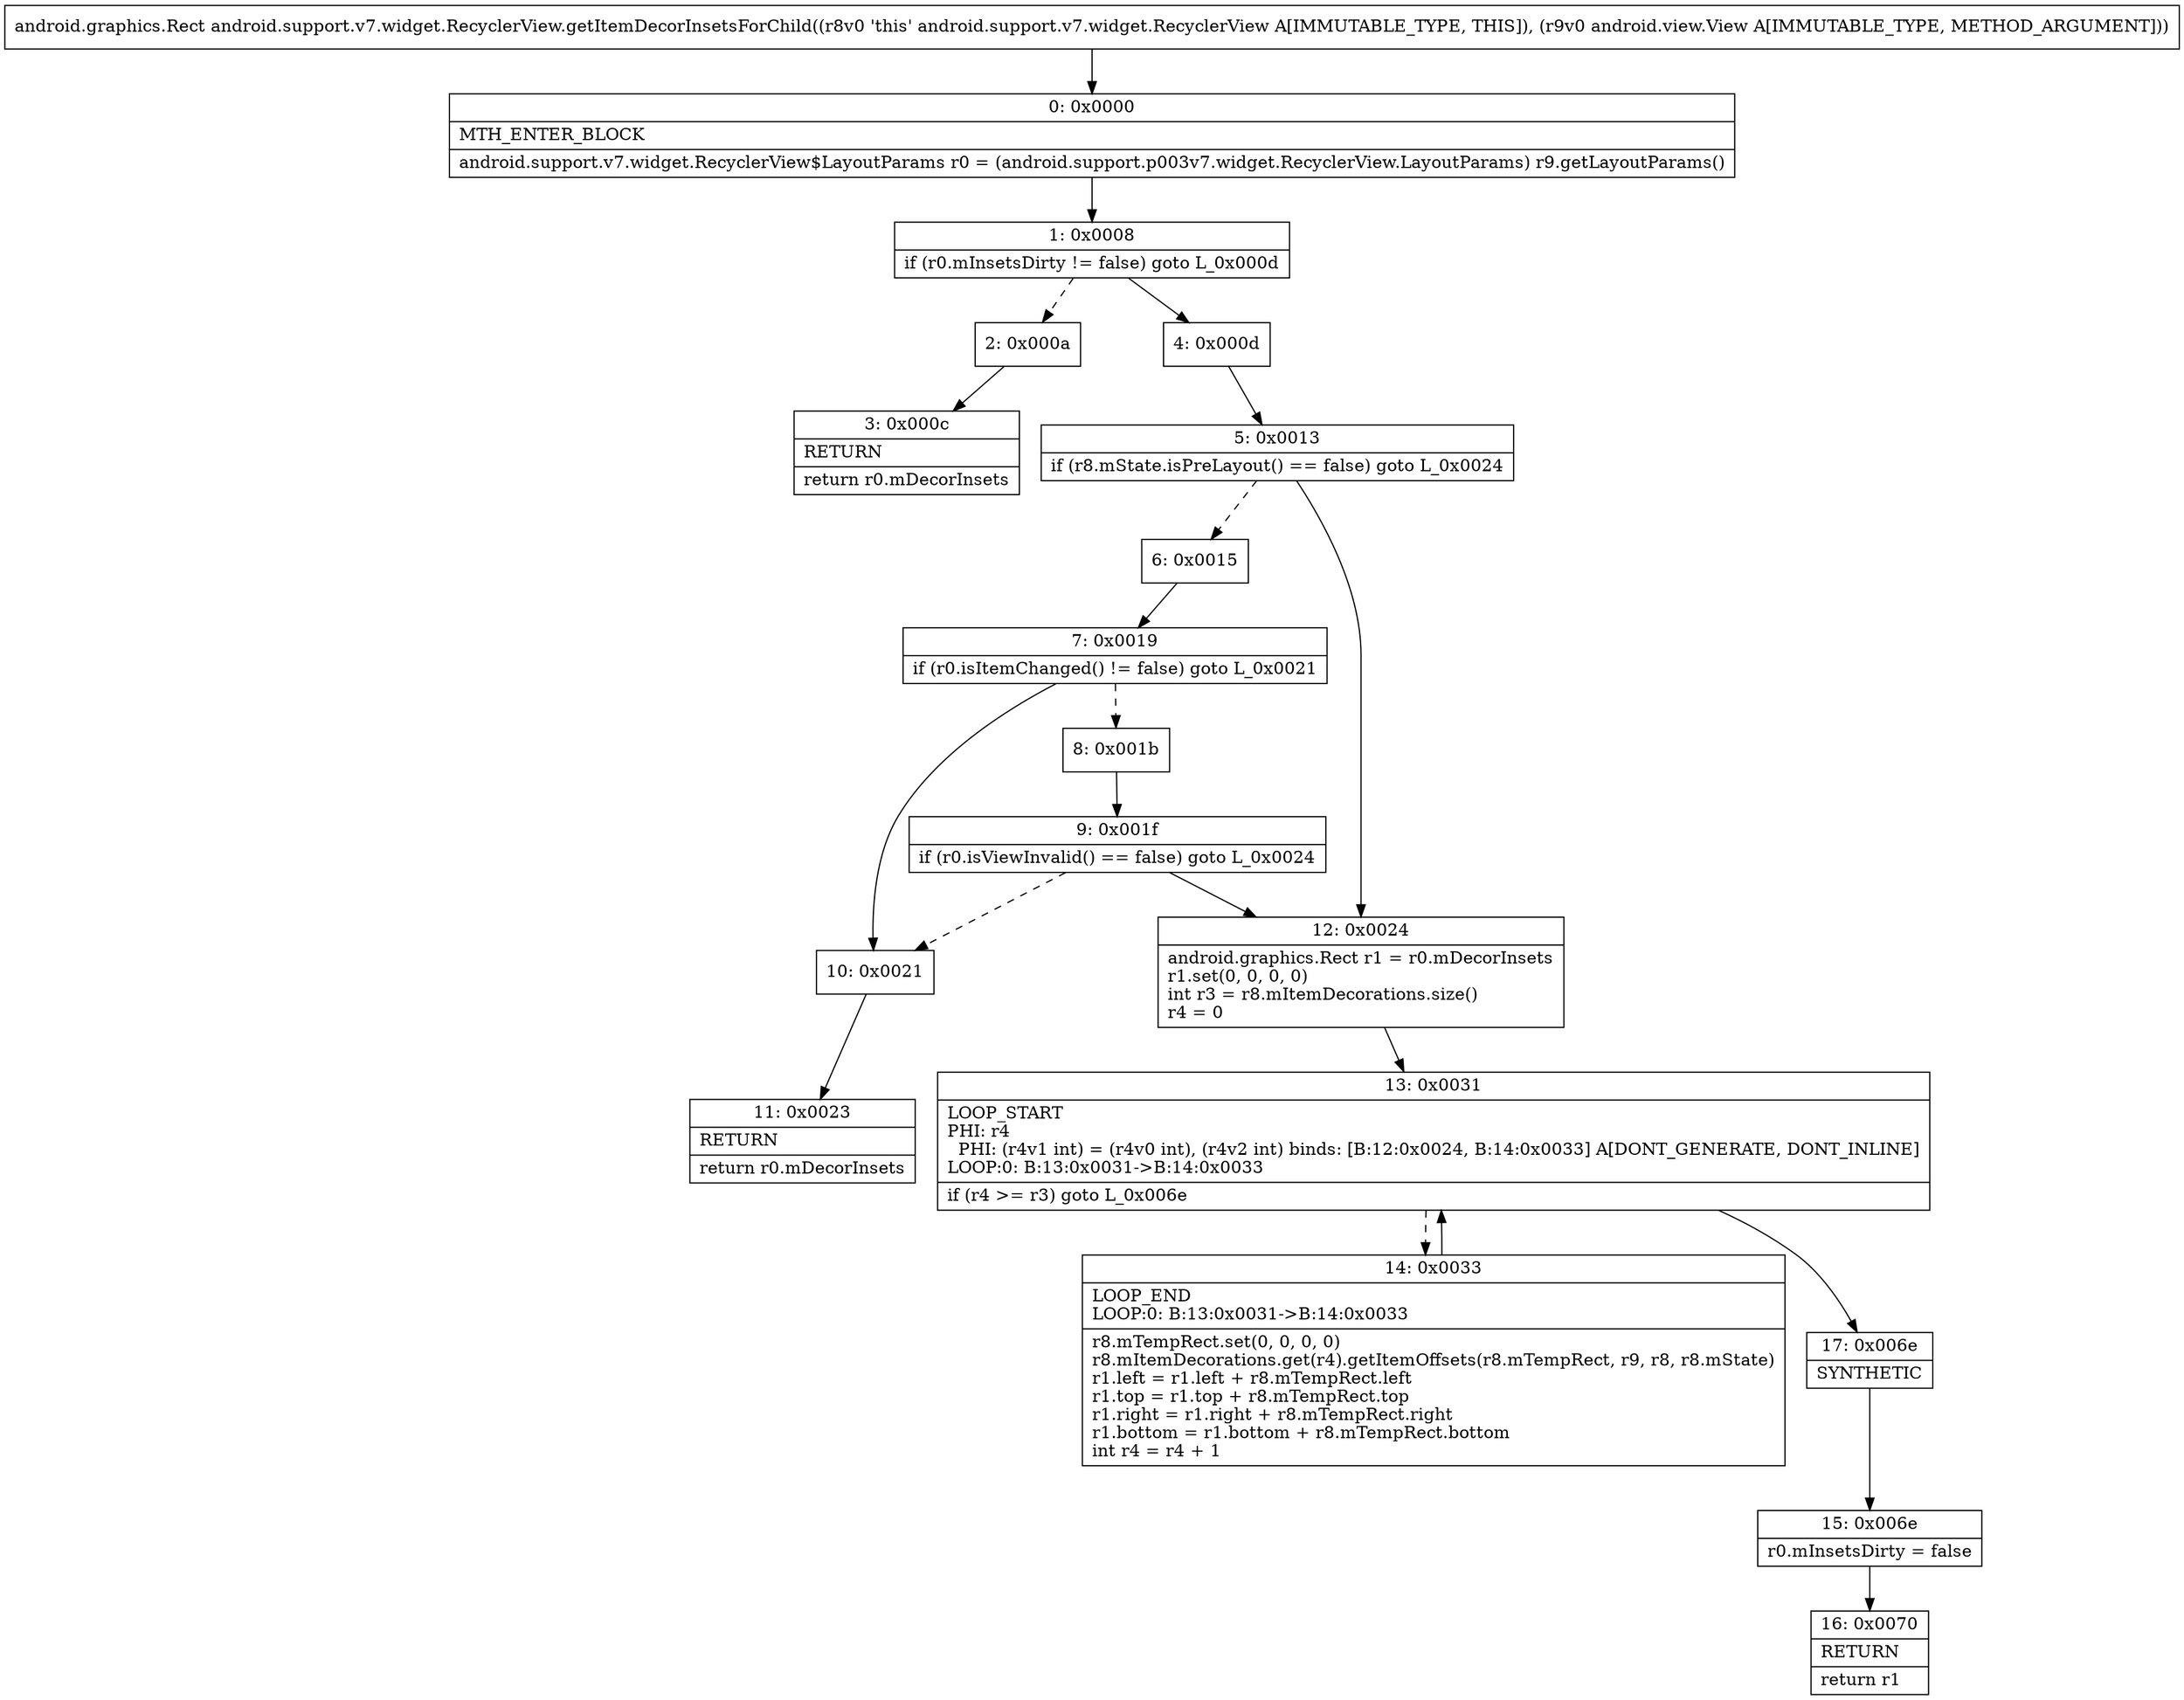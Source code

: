 digraph "CFG forandroid.support.v7.widget.RecyclerView.getItemDecorInsetsForChild(Landroid\/view\/View;)Landroid\/graphics\/Rect;" {
Node_0 [shape=record,label="{0\:\ 0x0000|MTH_ENTER_BLOCK\l|android.support.v7.widget.RecyclerView$LayoutParams r0 = (android.support.p003v7.widget.RecyclerView.LayoutParams) r9.getLayoutParams()\l}"];
Node_1 [shape=record,label="{1\:\ 0x0008|if (r0.mInsetsDirty != false) goto L_0x000d\l}"];
Node_2 [shape=record,label="{2\:\ 0x000a}"];
Node_3 [shape=record,label="{3\:\ 0x000c|RETURN\l|return r0.mDecorInsets\l}"];
Node_4 [shape=record,label="{4\:\ 0x000d}"];
Node_5 [shape=record,label="{5\:\ 0x0013|if (r8.mState.isPreLayout() == false) goto L_0x0024\l}"];
Node_6 [shape=record,label="{6\:\ 0x0015}"];
Node_7 [shape=record,label="{7\:\ 0x0019|if (r0.isItemChanged() != false) goto L_0x0021\l}"];
Node_8 [shape=record,label="{8\:\ 0x001b}"];
Node_9 [shape=record,label="{9\:\ 0x001f|if (r0.isViewInvalid() == false) goto L_0x0024\l}"];
Node_10 [shape=record,label="{10\:\ 0x0021}"];
Node_11 [shape=record,label="{11\:\ 0x0023|RETURN\l|return r0.mDecorInsets\l}"];
Node_12 [shape=record,label="{12\:\ 0x0024|android.graphics.Rect r1 = r0.mDecorInsets\lr1.set(0, 0, 0, 0)\lint r3 = r8.mItemDecorations.size()\lr4 = 0\l}"];
Node_13 [shape=record,label="{13\:\ 0x0031|LOOP_START\lPHI: r4 \l  PHI: (r4v1 int) = (r4v0 int), (r4v2 int) binds: [B:12:0x0024, B:14:0x0033] A[DONT_GENERATE, DONT_INLINE]\lLOOP:0: B:13:0x0031\-\>B:14:0x0033\l|if (r4 \>= r3) goto L_0x006e\l}"];
Node_14 [shape=record,label="{14\:\ 0x0033|LOOP_END\lLOOP:0: B:13:0x0031\-\>B:14:0x0033\l|r8.mTempRect.set(0, 0, 0, 0)\lr8.mItemDecorations.get(r4).getItemOffsets(r8.mTempRect, r9, r8, r8.mState)\lr1.left = r1.left + r8.mTempRect.left\lr1.top = r1.top + r8.mTempRect.top\lr1.right = r1.right + r8.mTempRect.right\lr1.bottom = r1.bottom + r8.mTempRect.bottom\lint r4 = r4 + 1\l}"];
Node_15 [shape=record,label="{15\:\ 0x006e|r0.mInsetsDirty = false\l}"];
Node_16 [shape=record,label="{16\:\ 0x0070|RETURN\l|return r1\l}"];
Node_17 [shape=record,label="{17\:\ 0x006e|SYNTHETIC\l}"];
MethodNode[shape=record,label="{android.graphics.Rect android.support.v7.widget.RecyclerView.getItemDecorInsetsForChild((r8v0 'this' android.support.v7.widget.RecyclerView A[IMMUTABLE_TYPE, THIS]), (r9v0 android.view.View A[IMMUTABLE_TYPE, METHOD_ARGUMENT])) }"];
MethodNode -> Node_0;
Node_0 -> Node_1;
Node_1 -> Node_2[style=dashed];
Node_1 -> Node_4;
Node_2 -> Node_3;
Node_4 -> Node_5;
Node_5 -> Node_6[style=dashed];
Node_5 -> Node_12;
Node_6 -> Node_7;
Node_7 -> Node_8[style=dashed];
Node_7 -> Node_10;
Node_8 -> Node_9;
Node_9 -> Node_10[style=dashed];
Node_9 -> Node_12;
Node_10 -> Node_11;
Node_12 -> Node_13;
Node_13 -> Node_14[style=dashed];
Node_13 -> Node_17;
Node_14 -> Node_13;
Node_15 -> Node_16;
Node_17 -> Node_15;
}

